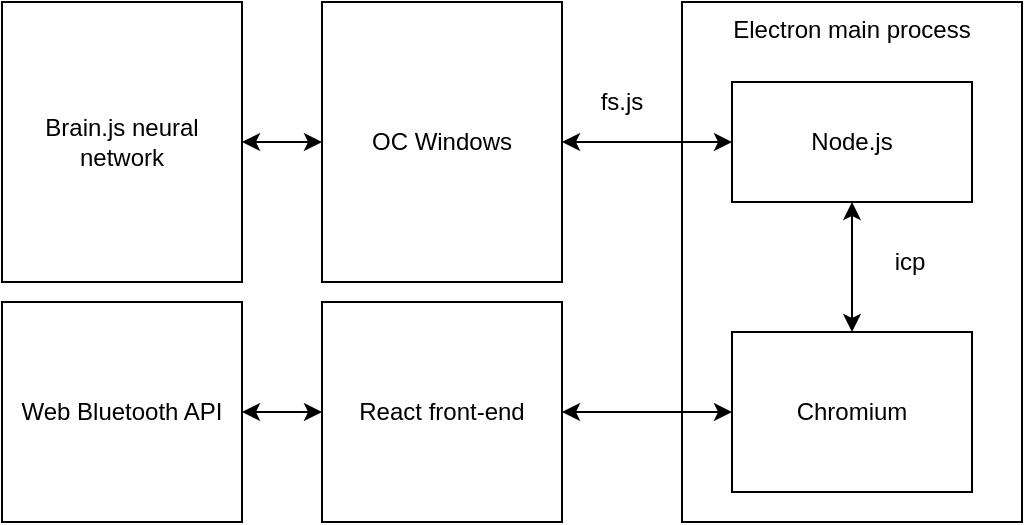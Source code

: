 <mxfile version="14.5.10" type="device"><diagram id="EZCy2iJXjjfbRQyaVB6s" name="Page-1"><mxGraphModel dx="2249" dy="762" grid="1" gridSize="10" guides="1" tooltips="1" connect="1" arrows="1" fold="1" page="1" pageScale="1" pageWidth="827" pageHeight="1169" math="0" shadow="0"><root><mxCell id="0"/><mxCell id="1" parent="0"/><mxCell id="1UbkAO2GiDrzi6PjgJ9N-1" value="Electron main process" style="rounded=0;whiteSpace=wrap;html=1;verticalAlign=top;" vertex="1" parent="1"><mxGeometry x="220" y="60" width="170" height="260" as="geometry"/></mxCell><mxCell id="1UbkAO2GiDrzi6PjgJ9N-2" value="React front-end" style="rounded=0;whiteSpace=wrap;html=1;" vertex="1" parent="1"><mxGeometry x="40" y="210" width="120" height="110" as="geometry"/></mxCell><mxCell id="1UbkAO2GiDrzi6PjgJ9N-3" value="Web Bluetooth API" style="rounded=0;whiteSpace=wrap;html=1;" vertex="1" parent="1"><mxGeometry x="-120" y="210" width="120" height="110" as="geometry"/></mxCell><mxCell id="1UbkAO2GiDrzi6PjgJ9N-6" value="ОС Windows" style="rounded=0;whiteSpace=wrap;html=1;" vertex="1" parent="1"><mxGeometry x="40" y="60" width="120" height="140" as="geometry"/></mxCell><mxCell id="1UbkAO2GiDrzi6PjgJ9N-7" value="" style="endArrow=classic;startArrow=classic;html=1;exitX=1;exitY=0.5;exitDx=0;exitDy=0;entryX=0;entryY=0.5;entryDx=0;entryDy=0;" edge="1" parent="1" source="1UbkAO2GiDrzi6PjgJ9N-6" target="1UbkAO2GiDrzi6PjgJ9N-9"><mxGeometry width="50" height="50" relative="1" as="geometry"><mxPoint x="200" y="210" as="sourcePoint"/><mxPoint x="250" y="160" as="targetPoint"/></mxGeometry></mxCell><mxCell id="1UbkAO2GiDrzi6PjgJ9N-8" value="fs.js" style="text;html=1;strokeColor=none;fillColor=none;align=center;verticalAlign=middle;whiteSpace=wrap;rounded=0;" vertex="1" parent="1"><mxGeometry x="170" y="100" width="40" height="20" as="geometry"/></mxCell><mxCell id="1UbkAO2GiDrzi6PjgJ9N-9" value="Node.js" style="rounded=0;whiteSpace=wrap;html=1;" vertex="1" parent="1"><mxGeometry x="245" y="100" width="120" height="60" as="geometry"/></mxCell><mxCell id="1UbkAO2GiDrzi6PjgJ9N-10" value="Chromium" style="rounded=0;whiteSpace=wrap;html=1;" vertex="1" parent="1"><mxGeometry x="245" y="225" width="120" height="80" as="geometry"/></mxCell><mxCell id="1UbkAO2GiDrzi6PjgJ9N-12" value="" style="endArrow=classic;startArrow=classic;html=1;entryX=0.5;entryY=1;entryDx=0;entryDy=0;" edge="1" parent="1" source="1UbkAO2GiDrzi6PjgJ9N-10" target="1UbkAO2GiDrzi6PjgJ9N-9"><mxGeometry width="50" height="50" relative="1" as="geometry"><mxPoint x="280" y="240" as="sourcePoint"/><mxPoint x="330" y="190" as="targetPoint"/></mxGeometry></mxCell><mxCell id="1UbkAO2GiDrzi6PjgJ9N-13" value="icp" style="text;html=1;strokeColor=none;fillColor=none;align=center;verticalAlign=middle;whiteSpace=wrap;rounded=0;" vertex="1" parent="1"><mxGeometry x="314" y="180" width="40" height="20" as="geometry"/></mxCell><mxCell id="1UbkAO2GiDrzi6PjgJ9N-15" value="" style="endArrow=classic;startArrow=classic;html=1;exitX=1;exitY=0.5;exitDx=0;exitDy=0;" edge="1" parent="1" source="1UbkAO2GiDrzi6PjgJ9N-2" target="1UbkAO2GiDrzi6PjgJ9N-10"><mxGeometry width="50" height="50" relative="1" as="geometry"><mxPoint x="210" y="300" as="sourcePoint"/><mxPoint x="260" y="250" as="targetPoint"/></mxGeometry></mxCell><mxCell id="1UbkAO2GiDrzi6PjgJ9N-17" value="" style="endArrow=classic;startArrow=classic;html=1;exitX=1;exitY=0.5;exitDx=0;exitDy=0;entryX=0;entryY=0.5;entryDx=0;entryDy=0;" edge="1" parent="1" source="1UbkAO2GiDrzi6PjgJ9N-3" target="1UbkAO2GiDrzi6PjgJ9N-2"><mxGeometry width="50" height="50" relative="1" as="geometry"><mxPoint x="230" y="380" as="sourcePoint"/><mxPoint x="280" y="330" as="targetPoint"/></mxGeometry></mxCell><mxCell id="1UbkAO2GiDrzi6PjgJ9N-18" value="Brain.js neural network" style="rounded=0;whiteSpace=wrap;html=1;" vertex="1" parent="1"><mxGeometry x="-120" y="60" width="120" height="140" as="geometry"/></mxCell><mxCell id="1UbkAO2GiDrzi6PjgJ9N-20" value="" style="endArrow=classic;startArrow=classic;html=1;exitX=1;exitY=0.5;exitDx=0;exitDy=0;entryX=0;entryY=0.5;entryDx=0;entryDy=0;" edge="1" parent="1" source="1UbkAO2GiDrzi6PjgJ9N-18" target="1UbkAO2GiDrzi6PjgJ9N-6"><mxGeometry width="50" height="50" relative="1" as="geometry"><mxPoint x="20" y="150" as="sourcePoint"/><mxPoint x="70" y="100" as="targetPoint"/></mxGeometry></mxCell></root></mxGraphModel></diagram></mxfile>
